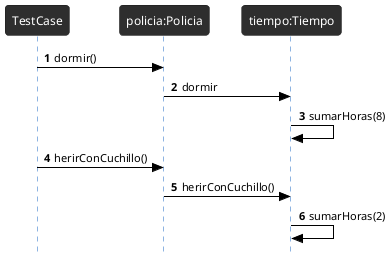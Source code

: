 @startuml

!theme reddress-darkblue
autonumber
skinparam style strictuml
skinparam BackGroundColor white
skinparam RoundCorner 7
skinparam SequenceGroupFontColor black
skinparam SequenceGroupBorderColor black
skinparam SequenceGroupBorderThickness 0.5
skinparam ArrowFontColor black
skinparam ArrowColor black
skinparam ActorFontColor black
skinparam participantFontSize 12
skinparam SequenceLifeLineBackGroundColor 2e2e2e

TestCase -> "policia:Policia" as policia: dormir()
policia -> "tiempo:Tiempo" as tiempo: dormir
tiempo ->tiempo : sumarHoras(8)
TestCase -> policia : herirConCuchillo()
policia -> tiempo : herirConCuchillo()
tiempo->tiempo : sumarHoras(2)


@enduml